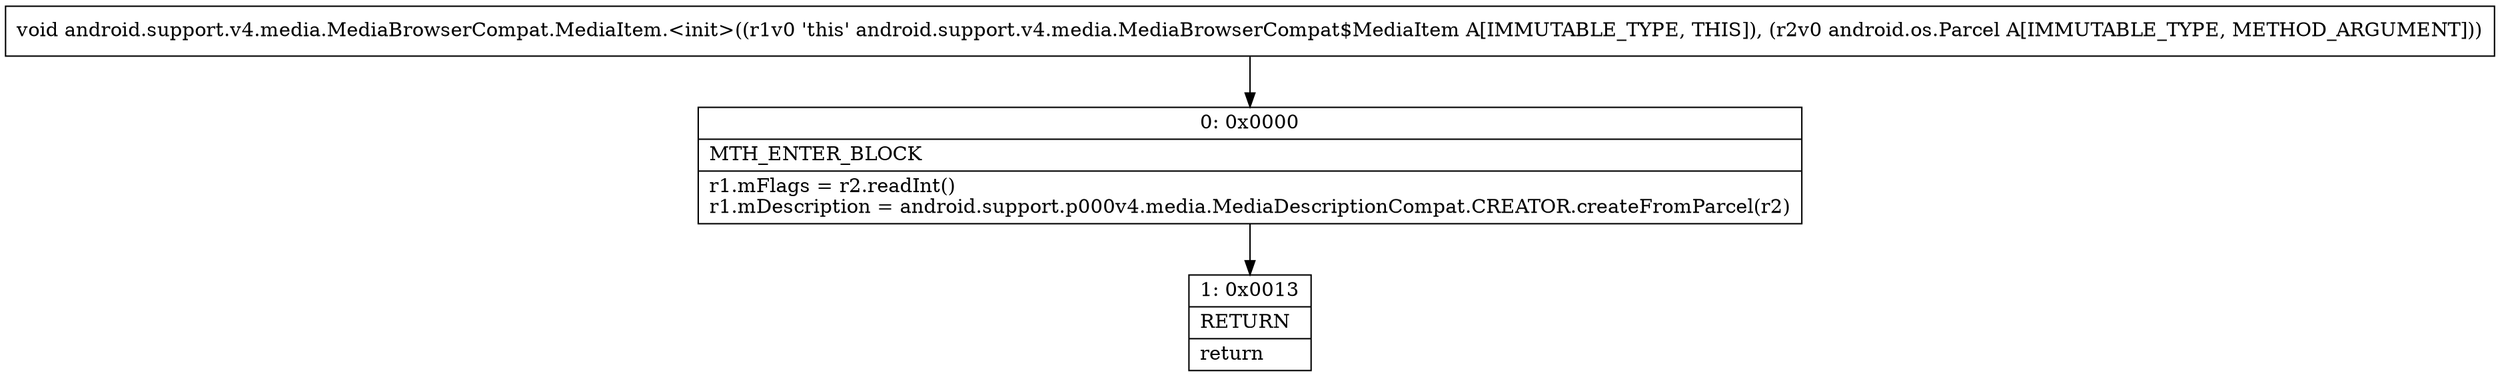 digraph "CFG forandroid.support.v4.media.MediaBrowserCompat.MediaItem.\<init\>(Landroid\/os\/Parcel;)V" {
Node_0 [shape=record,label="{0\:\ 0x0000|MTH_ENTER_BLOCK\l|r1.mFlags = r2.readInt()\lr1.mDescription = android.support.p000v4.media.MediaDescriptionCompat.CREATOR.createFromParcel(r2)\l}"];
Node_1 [shape=record,label="{1\:\ 0x0013|RETURN\l|return\l}"];
MethodNode[shape=record,label="{void android.support.v4.media.MediaBrowserCompat.MediaItem.\<init\>((r1v0 'this' android.support.v4.media.MediaBrowserCompat$MediaItem A[IMMUTABLE_TYPE, THIS]), (r2v0 android.os.Parcel A[IMMUTABLE_TYPE, METHOD_ARGUMENT])) }"];
MethodNode -> Node_0;
Node_0 -> Node_1;
}

